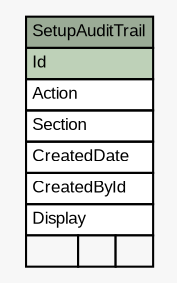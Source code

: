 // dot 2.40.1 on Mac OS X 10.12.6
// SchemaSpy rev 590
digraph "SetupAuditTrail" {
  graph [
    rankdir="RL"
    bgcolor="#f7f7f7"
    nodesep="0.18"
    ranksep="0.46"
    fontname="Arial"
    fontsize="8"
  ];
  node [
    fontname="Arial"
    fontsize="8"
    shape="plaintext"
  ];
  edge [
    arrowsize="0.8"
  ];
  "SetupAuditTrail" [
    label=<
    <TABLE BORDER="0" CELLBORDER="1" CELLSPACING="0" BGCOLOR="#ffffff">
      <TR><TD COLSPAN="3" BGCOLOR="#9bab96" ALIGN="CENTER">SetupAuditTrail</TD></TR>
      <TR><TD PORT="Id" COLSPAN="3" BGCOLOR="#bed1b8" ALIGN="LEFT">Id</TD></TR>
      <TR><TD PORT="Action" COLSPAN="3" ALIGN="LEFT">Action</TD></TR>
      <TR><TD PORT="Section" COLSPAN="3" ALIGN="LEFT">Section</TD></TR>
      <TR><TD PORT="CreatedDate" COLSPAN="3" ALIGN="LEFT">CreatedDate</TD></TR>
      <TR><TD PORT="CreatedById" COLSPAN="3" ALIGN="LEFT">CreatedById</TD></TR>
      <TR><TD PORT="Display" COLSPAN="3" ALIGN="LEFT">Display</TD></TR>
      <TR><TD ALIGN="LEFT" BGCOLOR="#f7f7f7">  </TD><TD ALIGN="RIGHT" BGCOLOR="#f7f7f7">  </TD><TD ALIGN="RIGHT" BGCOLOR="#f7f7f7">  </TD></TR>
    </TABLE>>
    URL="tables/SetupAuditTrail.html"
    tooltip="SetupAuditTrail"
  ];
}

